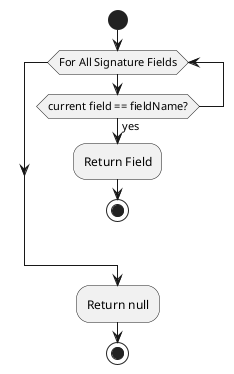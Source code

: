 @startuml
start
while (For All Signature Fields)
	if(current field == fieldName?) then (yes)
		:Return Field;
		stop
	endif
endwhile
:Return null;
stop
@enduml